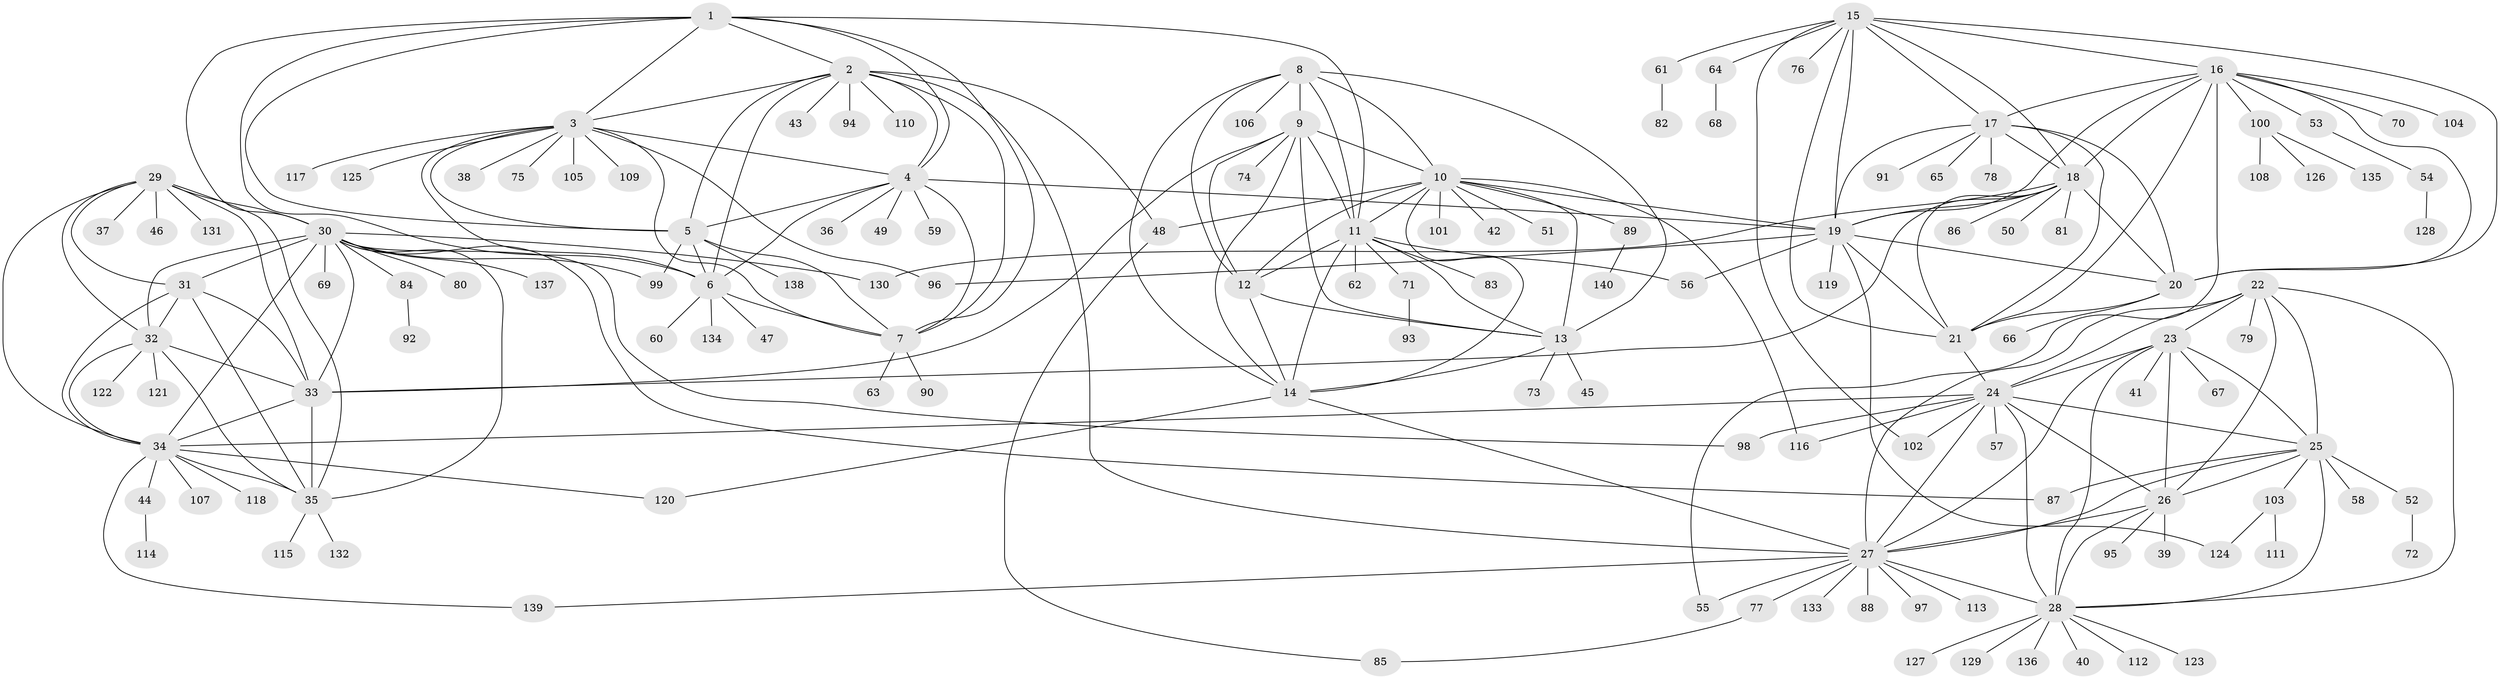 // coarse degree distribution, {9: 0.04716981132075472, 11: 0.02830188679245283, 12: 0.009433962264150943, 8: 0.02830188679245283, 7: 0.02830188679245283, 6: 0.05660377358490566, 10: 0.04716981132075472, 19: 0.009433962264150943, 14: 0.009433962264150943, 5: 0.009433962264150943, 1: 0.6132075471698113, 2: 0.09433962264150944, 3: 0.018867924528301886}
// Generated by graph-tools (version 1.1) at 2025/42/03/06/25 10:42:08]
// undirected, 140 vertices, 234 edges
graph export_dot {
graph [start="1"]
  node [color=gray90,style=filled];
  1;
  2;
  3;
  4;
  5;
  6;
  7;
  8;
  9;
  10;
  11;
  12;
  13;
  14;
  15;
  16;
  17;
  18;
  19;
  20;
  21;
  22;
  23;
  24;
  25;
  26;
  27;
  28;
  29;
  30;
  31;
  32;
  33;
  34;
  35;
  36;
  37;
  38;
  39;
  40;
  41;
  42;
  43;
  44;
  45;
  46;
  47;
  48;
  49;
  50;
  51;
  52;
  53;
  54;
  55;
  56;
  57;
  58;
  59;
  60;
  61;
  62;
  63;
  64;
  65;
  66;
  67;
  68;
  69;
  70;
  71;
  72;
  73;
  74;
  75;
  76;
  77;
  78;
  79;
  80;
  81;
  82;
  83;
  84;
  85;
  86;
  87;
  88;
  89;
  90;
  91;
  92;
  93;
  94;
  95;
  96;
  97;
  98;
  99;
  100;
  101;
  102;
  103;
  104;
  105;
  106;
  107;
  108;
  109;
  110;
  111;
  112;
  113;
  114;
  115;
  116;
  117;
  118;
  119;
  120;
  121;
  122;
  123;
  124;
  125;
  126;
  127;
  128;
  129;
  130;
  131;
  132;
  133;
  134;
  135;
  136;
  137;
  138;
  139;
  140;
  1 -- 2;
  1 -- 3;
  1 -- 4;
  1 -- 5;
  1 -- 6;
  1 -- 7;
  1 -- 11;
  1 -- 30;
  2 -- 3;
  2 -- 4;
  2 -- 5;
  2 -- 6;
  2 -- 7;
  2 -- 27;
  2 -- 43;
  2 -- 48;
  2 -- 94;
  2 -- 110;
  3 -- 4;
  3 -- 5;
  3 -- 6;
  3 -- 7;
  3 -- 38;
  3 -- 75;
  3 -- 96;
  3 -- 105;
  3 -- 109;
  3 -- 117;
  3 -- 125;
  4 -- 5;
  4 -- 6;
  4 -- 7;
  4 -- 19;
  4 -- 36;
  4 -- 49;
  4 -- 59;
  5 -- 6;
  5 -- 7;
  5 -- 99;
  5 -- 138;
  6 -- 7;
  6 -- 47;
  6 -- 60;
  6 -- 134;
  7 -- 63;
  7 -- 90;
  8 -- 9;
  8 -- 10;
  8 -- 11;
  8 -- 12;
  8 -- 13;
  8 -- 14;
  8 -- 106;
  9 -- 10;
  9 -- 11;
  9 -- 12;
  9 -- 13;
  9 -- 14;
  9 -- 33;
  9 -- 74;
  10 -- 11;
  10 -- 12;
  10 -- 13;
  10 -- 14;
  10 -- 19;
  10 -- 42;
  10 -- 48;
  10 -- 51;
  10 -- 89;
  10 -- 101;
  10 -- 116;
  11 -- 12;
  11 -- 13;
  11 -- 14;
  11 -- 56;
  11 -- 62;
  11 -- 71;
  11 -- 83;
  12 -- 13;
  12 -- 14;
  13 -- 14;
  13 -- 45;
  13 -- 73;
  14 -- 27;
  14 -- 120;
  15 -- 16;
  15 -- 17;
  15 -- 18;
  15 -- 19;
  15 -- 20;
  15 -- 21;
  15 -- 61;
  15 -- 64;
  15 -- 76;
  15 -- 102;
  16 -- 17;
  16 -- 18;
  16 -- 19;
  16 -- 20;
  16 -- 21;
  16 -- 53;
  16 -- 55;
  16 -- 70;
  16 -- 100;
  16 -- 104;
  17 -- 18;
  17 -- 19;
  17 -- 20;
  17 -- 21;
  17 -- 65;
  17 -- 78;
  17 -- 91;
  18 -- 19;
  18 -- 20;
  18 -- 21;
  18 -- 33;
  18 -- 50;
  18 -- 81;
  18 -- 86;
  18 -- 130;
  19 -- 20;
  19 -- 21;
  19 -- 56;
  19 -- 96;
  19 -- 119;
  19 -- 124;
  20 -- 21;
  20 -- 66;
  21 -- 24;
  22 -- 23;
  22 -- 24;
  22 -- 25;
  22 -- 26;
  22 -- 27;
  22 -- 28;
  22 -- 79;
  23 -- 24;
  23 -- 25;
  23 -- 26;
  23 -- 27;
  23 -- 28;
  23 -- 41;
  23 -- 67;
  24 -- 25;
  24 -- 26;
  24 -- 27;
  24 -- 28;
  24 -- 34;
  24 -- 57;
  24 -- 98;
  24 -- 102;
  24 -- 116;
  25 -- 26;
  25 -- 27;
  25 -- 28;
  25 -- 52;
  25 -- 58;
  25 -- 87;
  25 -- 103;
  26 -- 27;
  26 -- 28;
  26 -- 39;
  26 -- 95;
  27 -- 28;
  27 -- 55;
  27 -- 77;
  27 -- 88;
  27 -- 97;
  27 -- 113;
  27 -- 133;
  27 -- 139;
  28 -- 40;
  28 -- 112;
  28 -- 123;
  28 -- 127;
  28 -- 129;
  28 -- 136;
  29 -- 30;
  29 -- 31;
  29 -- 32;
  29 -- 33;
  29 -- 34;
  29 -- 35;
  29 -- 37;
  29 -- 46;
  29 -- 131;
  30 -- 31;
  30 -- 32;
  30 -- 33;
  30 -- 34;
  30 -- 35;
  30 -- 69;
  30 -- 80;
  30 -- 84;
  30 -- 87;
  30 -- 98;
  30 -- 99;
  30 -- 130;
  30 -- 137;
  31 -- 32;
  31 -- 33;
  31 -- 34;
  31 -- 35;
  32 -- 33;
  32 -- 34;
  32 -- 35;
  32 -- 121;
  32 -- 122;
  33 -- 34;
  33 -- 35;
  34 -- 35;
  34 -- 44;
  34 -- 107;
  34 -- 118;
  34 -- 120;
  34 -- 139;
  35 -- 115;
  35 -- 132;
  44 -- 114;
  48 -- 85;
  52 -- 72;
  53 -- 54;
  54 -- 128;
  61 -- 82;
  64 -- 68;
  71 -- 93;
  77 -- 85;
  84 -- 92;
  89 -- 140;
  100 -- 108;
  100 -- 126;
  100 -- 135;
  103 -- 111;
  103 -- 124;
}
